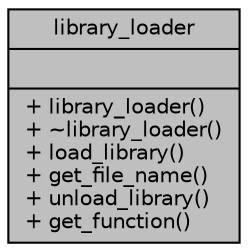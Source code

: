digraph "library_loader"
{
  edge [fontname="Helvetica",fontsize="10",labelfontname="Helvetica",labelfontsize="10"];
  node [fontname="Helvetica",fontsize="10",shape=record];
  Node0 [label="{library_loader\n||+ library_loader()\l+ ~library_loader()\l+ load_library()\l+ get_file_name()\l+ unload_library()\l+ get_function()\l}",height=0.2,width=0.4,color="black", fillcolor="grey75", style="filled", fontcolor="black"];
}
